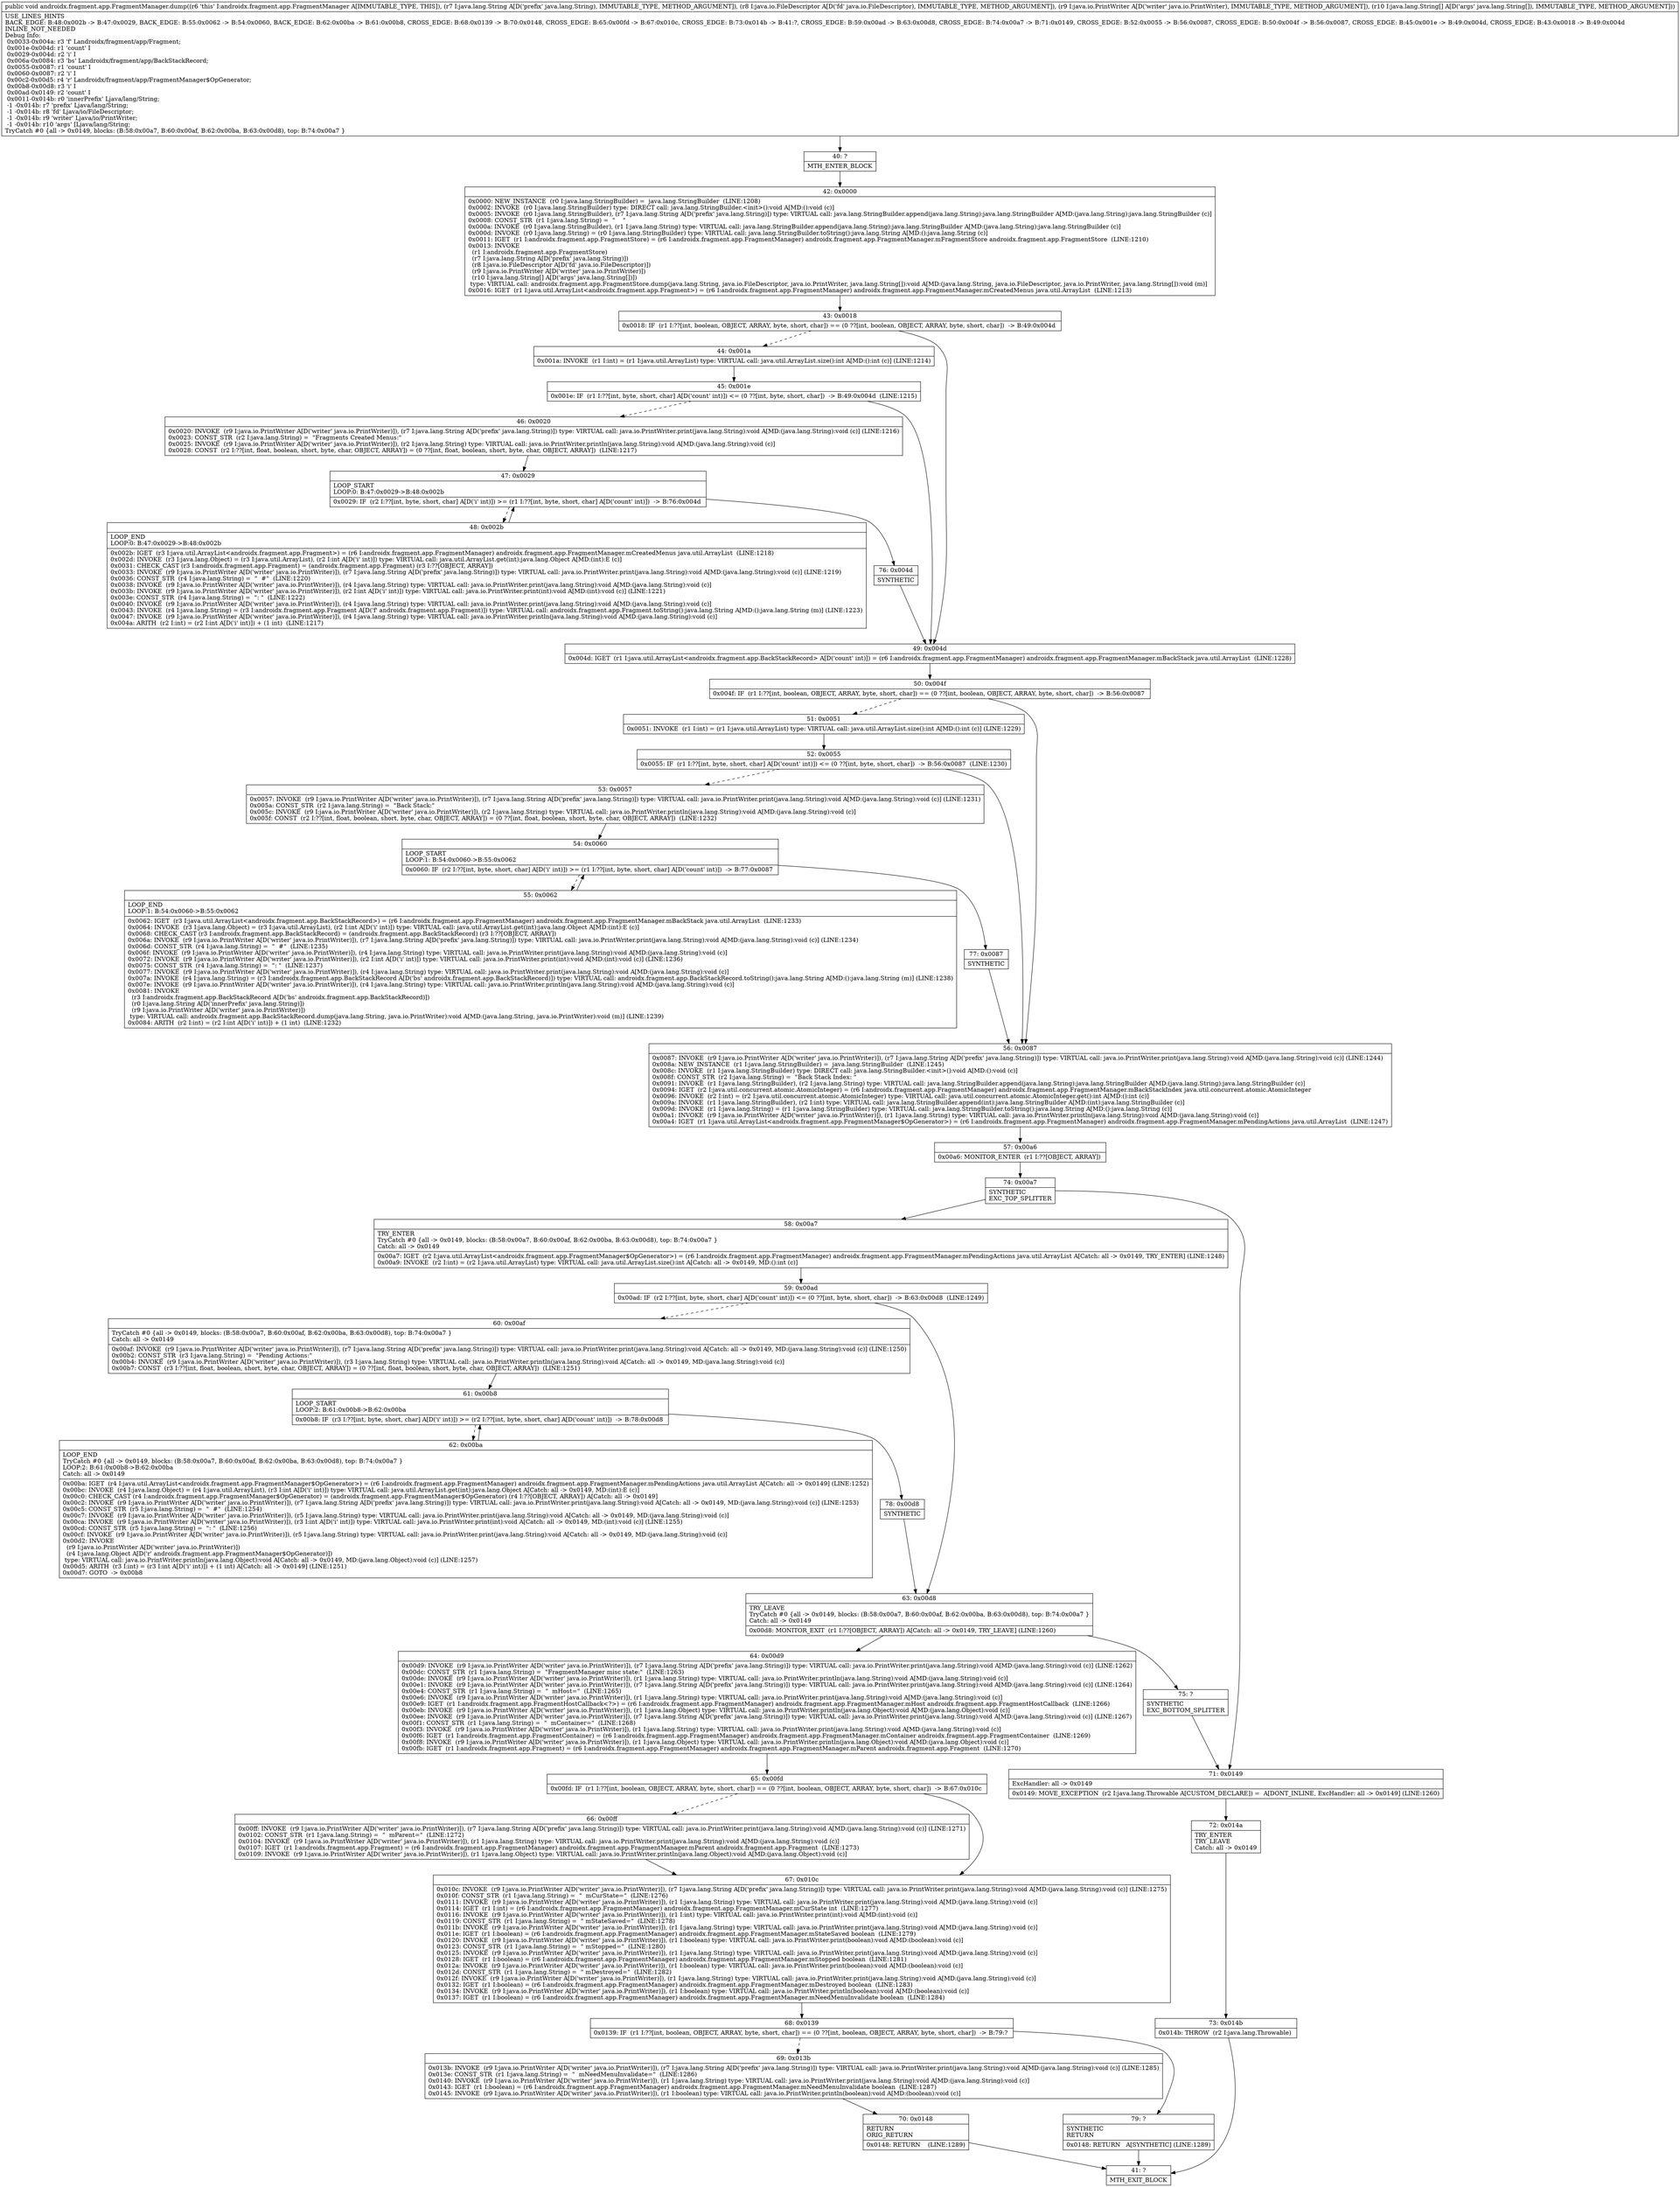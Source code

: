 digraph "CFG forandroidx.fragment.app.FragmentManager.dump(Ljava\/lang\/String;Ljava\/io\/FileDescriptor;Ljava\/io\/PrintWriter;[Ljava\/lang\/String;)V" {
Node_40 [shape=record,label="{40\:\ ?|MTH_ENTER_BLOCK\l}"];
Node_42 [shape=record,label="{42\:\ 0x0000|0x0000: NEW_INSTANCE  (r0 I:java.lang.StringBuilder) =  java.lang.StringBuilder  (LINE:1208)\l0x0002: INVOKE  (r0 I:java.lang.StringBuilder) type: DIRECT call: java.lang.StringBuilder.\<init\>():void A[MD:():void (c)]\l0x0005: INVOKE  (r0 I:java.lang.StringBuilder), (r7 I:java.lang.String A[D('prefix' java.lang.String)]) type: VIRTUAL call: java.lang.StringBuilder.append(java.lang.String):java.lang.StringBuilder A[MD:(java.lang.String):java.lang.StringBuilder (c)]\l0x0008: CONST_STR  (r1 I:java.lang.String) =  \"    \" \l0x000a: INVOKE  (r0 I:java.lang.StringBuilder), (r1 I:java.lang.String) type: VIRTUAL call: java.lang.StringBuilder.append(java.lang.String):java.lang.StringBuilder A[MD:(java.lang.String):java.lang.StringBuilder (c)]\l0x000d: INVOKE  (r0 I:java.lang.String) = (r0 I:java.lang.StringBuilder) type: VIRTUAL call: java.lang.StringBuilder.toString():java.lang.String A[MD:():java.lang.String (c)]\l0x0011: IGET  (r1 I:androidx.fragment.app.FragmentStore) = (r6 I:androidx.fragment.app.FragmentManager) androidx.fragment.app.FragmentManager.mFragmentStore androidx.fragment.app.FragmentStore  (LINE:1210)\l0x0013: INVOKE  \l  (r1 I:androidx.fragment.app.FragmentStore)\l  (r7 I:java.lang.String A[D('prefix' java.lang.String)])\l  (r8 I:java.io.FileDescriptor A[D('fd' java.io.FileDescriptor)])\l  (r9 I:java.io.PrintWriter A[D('writer' java.io.PrintWriter)])\l  (r10 I:java.lang.String[] A[D('args' java.lang.String[])])\l type: VIRTUAL call: androidx.fragment.app.FragmentStore.dump(java.lang.String, java.io.FileDescriptor, java.io.PrintWriter, java.lang.String[]):void A[MD:(java.lang.String, java.io.FileDescriptor, java.io.PrintWriter, java.lang.String[]):void (m)]\l0x0016: IGET  (r1 I:java.util.ArrayList\<androidx.fragment.app.Fragment\>) = (r6 I:androidx.fragment.app.FragmentManager) androidx.fragment.app.FragmentManager.mCreatedMenus java.util.ArrayList  (LINE:1213)\l}"];
Node_43 [shape=record,label="{43\:\ 0x0018|0x0018: IF  (r1 I:??[int, boolean, OBJECT, ARRAY, byte, short, char]) == (0 ??[int, boolean, OBJECT, ARRAY, byte, short, char])  \-\> B:49:0x004d \l}"];
Node_44 [shape=record,label="{44\:\ 0x001a|0x001a: INVOKE  (r1 I:int) = (r1 I:java.util.ArrayList) type: VIRTUAL call: java.util.ArrayList.size():int A[MD:():int (c)] (LINE:1214)\l}"];
Node_45 [shape=record,label="{45\:\ 0x001e|0x001e: IF  (r1 I:??[int, byte, short, char] A[D('count' int)]) \<= (0 ??[int, byte, short, char])  \-\> B:49:0x004d  (LINE:1215)\l}"];
Node_46 [shape=record,label="{46\:\ 0x0020|0x0020: INVOKE  (r9 I:java.io.PrintWriter A[D('writer' java.io.PrintWriter)]), (r7 I:java.lang.String A[D('prefix' java.lang.String)]) type: VIRTUAL call: java.io.PrintWriter.print(java.lang.String):void A[MD:(java.lang.String):void (c)] (LINE:1216)\l0x0023: CONST_STR  (r2 I:java.lang.String) =  \"Fragments Created Menus:\" \l0x0025: INVOKE  (r9 I:java.io.PrintWriter A[D('writer' java.io.PrintWriter)]), (r2 I:java.lang.String) type: VIRTUAL call: java.io.PrintWriter.println(java.lang.String):void A[MD:(java.lang.String):void (c)]\l0x0028: CONST  (r2 I:??[int, float, boolean, short, byte, char, OBJECT, ARRAY]) = (0 ??[int, float, boolean, short, byte, char, OBJECT, ARRAY])  (LINE:1217)\l}"];
Node_47 [shape=record,label="{47\:\ 0x0029|LOOP_START\lLOOP:0: B:47:0x0029\-\>B:48:0x002b\l|0x0029: IF  (r2 I:??[int, byte, short, char] A[D('i' int)]) \>= (r1 I:??[int, byte, short, char] A[D('count' int)])  \-\> B:76:0x004d \l}"];
Node_48 [shape=record,label="{48\:\ 0x002b|LOOP_END\lLOOP:0: B:47:0x0029\-\>B:48:0x002b\l|0x002b: IGET  (r3 I:java.util.ArrayList\<androidx.fragment.app.Fragment\>) = (r6 I:androidx.fragment.app.FragmentManager) androidx.fragment.app.FragmentManager.mCreatedMenus java.util.ArrayList  (LINE:1218)\l0x002d: INVOKE  (r3 I:java.lang.Object) = (r3 I:java.util.ArrayList), (r2 I:int A[D('i' int)]) type: VIRTUAL call: java.util.ArrayList.get(int):java.lang.Object A[MD:(int):E (c)]\l0x0031: CHECK_CAST (r3 I:androidx.fragment.app.Fragment) = (androidx.fragment.app.Fragment) (r3 I:??[OBJECT, ARRAY]) \l0x0033: INVOKE  (r9 I:java.io.PrintWriter A[D('writer' java.io.PrintWriter)]), (r7 I:java.lang.String A[D('prefix' java.lang.String)]) type: VIRTUAL call: java.io.PrintWriter.print(java.lang.String):void A[MD:(java.lang.String):void (c)] (LINE:1219)\l0x0036: CONST_STR  (r4 I:java.lang.String) =  \"  #\"  (LINE:1220)\l0x0038: INVOKE  (r9 I:java.io.PrintWriter A[D('writer' java.io.PrintWriter)]), (r4 I:java.lang.String) type: VIRTUAL call: java.io.PrintWriter.print(java.lang.String):void A[MD:(java.lang.String):void (c)]\l0x003b: INVOKE  (r9 I:java.io.PrintWriter A[D('writer' java.io.PrintWriter)]), (r2 I:int A[D('i' int)]) type: VIRTUAL call: java.io.PrintWriter.print(int):void A[MD:(int):void (c)] (LINE:1221)\l0x003e: CONST_STR  (r4 I:java.lang.String) =  \": \"  (LINE:1222)\l0x0040: INVOKE  (r9 I:java.io.PrintWriter A[D('writer' java.io.PrintWriter)]), (r4 I:java.lang.String) type: VIRTUAL call: java.io.PrintWriter.print(java.lang.String):void A[MD:(java.lang.String):void (c)]\l0x0043: INVOKE  (r4 I:java.lang.String) = (r3 I:androidx.fragment.app.Fragment A[D('f' androidx.fragment.app.Fragment)]) type: VIRTUAL call: androidx.fragment.app.Fragment.toString():java.lang.String A[MD:():java.lang.String (m)] (LINE:1223)\l0x0047: INVOKE  (r9 I:java.io.PrintWriter A[D('writer' java.io.PrintWriter)]), (r4 I:java.lang.String) type: VIRTUAL call: java.io.PrintWriter.println(java.lang.String):void A[MD:(java.lang.String):void (c)]\l0x004a: ARITH  (r2 I:int) = (r2 I:int A[D('i' int)]) + (1 int)  (LINE:1217)\l}"];
Node_76 [shape=record,label="{76\:\ 0x004d|SYNTHETIC\l}"];
Node_49 [shape=record,label="{49\:\ 0x004d|0x004d: IGET  (r1 I:java.util.ArrayList\<androidx.fragment.app.BackStackRecord\> A[D('count' int)]) = (r6 I:androidx.fragment.app.FragmentManager) androidx.fragment.app.FragmentManager.mBackStack java.util.ArrayList  (LINE:1228)\l}"];
Node_50 [shape=record,label="{50\:\ 0x004f|0x004f: IF  (r1 I:??[int, boolean, OBJECT, ARRAY, byte, short, char]) == (0 ??[int, boolean, OBJECT, ARRAY, byte, short, char])  \-\> B:56:0x0087 \l}"];
Node_51 [shape=record,label="{51\:\ 0x0051|0x0051: INVOKE  (r1 I:int) = (r1 I:java.util.ArrayList) type: VIRTUAL call: java.util.ArrayList.size():int A[MD:():int (c)] (LINE:1229)\l}"];
Node_52 [shape=record,label="{52\:\ 0x0055|0x0055: IF  (r1 I:??[int, byte, short, char] A[D('count' int)]) \<= (0 ??[int, byte, short, char])  \-\> B:56:0x0087  (LINE:1230)\l}"];
Node_53 [shape=record,label="{53\:\ 0x0057|0x0057: INVOKE  (r9 I:java.io.PrintWriter A[D('writer' java.io.PrintWriter)]), (r7 I:java.lang.String A[D('prefix' java.lang.String)]) type: VIRTUAL call: java.io.PrintWriter.print(java.lang.String):void A[MD:(java.lang.String):void (c)] (LINE:1231)\l0x005a: CONST_STR  (r2 I:java.lang.String) =  \"Back Stack:\" \l0x005c: INVOKE  (r9 I:java.io.PrintWriter A[D('writer' java.io.PrintWriter)]), (r2 I:java.lang.String) type: VIRTUAL call: java.io.PrintWriter.println(java.lang.String):void A[MD:(java.lang.String):void (c)]\l0x005f: CONST  (r2 I:??[int, float, boolean, short, byte, char, OBJECT, ARRAY]) = (0 ??[int, float, boolean, short, byte, char, OBJECT, ARRAY])  (LINE:1232)\l}"];
Node_54 [shape=record,label="{54\:\ 0x0060|LOOP_START\lLOOP:1: B:54:0x0060\-\>B:55:0x0062\l|0x0060: IF  (r2 I:??[int, byte, short, char] A[D('i' int)]) \>= (r1 I:??[int, byte, short, char] A[D('count' int)])  \-\> B:77:0x0087 \l}"];
Node_55 [shape=record,label="{55\:\ 0x0062|LOOP_END\lLOOP:1: B:54:0x0060\-\>B:55:0x0062\l|0x0062: IGET  (r3 I:java.util.ArrayList\<androidx.fragment.app.BackStackRecord\>) = (r6 I:androidx.fragment.app.FragmentManager) androidx.fragment.app.FragmentManager.mBackStack java.util.ArrayList  (LINE:1233)\l0x0064: INVOKE  (r3 I:java.lang.Object) = (r3 I:java.util.ArrayList), (r2 I:int A[D('i' int)]) type: VIRTUAL call: java.util.ArrayList.get(int):java.lang.Object A[MD:(int):E (c)]\l0x0068: CHECK_CAST (r3 I:androidx.fragment.app.BackStackRecord) = (androidx.fragment.app.BackStackRecord) (r3 I:??[OBJECT, ARRAY]) \l0x006a: INVOKE  (r9 I:java.io.PrintWriter A[D('writer' java.io.PrintWriter)]), (r7 I:java.lang.String A[D('prefix' java.lang.String)]) type: VIRTUAL call: java.io.PrintWriter.print(java.lang.String):void A[MD:(java.lang.String):void (c)] (LINE:1234)\l0x006d: CONST_STR  (r4 I:java.lang.String) =  \"  #\"  (LINE:1235)\l0x006f: INVOKE  (r9 I:java.io.PrintWriter A[D('writer' java.io.PrintWriter)]), (r4 I:java.lang.String) type: VIRTUAL call: java.io.PrintWriter.print(java.lang.String):void A[MD:(java.lang.String):void (c)]\l0x0072: INVOKE  (r9 I:java.io.PrintWriter A[D('writer' java.io.PrintWriter)]), (r2 I:int A[D('i' int)]) type: VIRTUAL call: java.io.PrintWriter.print(int):void A[MD:(int):void (c)] (LINE:1236)\l0x0075: CONST_STR  (r4 I:java.lang.String) =  \": \"  (LINE:1237)\l0x0077: INVOKE  (r9 I:java.io.PrintWriter A[D('writer' java.io.PrintWriter)]), (r4 I:java.lang.String) type: VIRTUAL call: java.io.PrintWriter.print(java.lang.String):void A[MD:(java.lang.String):void (c)]\l0x007a: INVOKE  (r4 I:java.lang.String) = (r3 I:androidx.fragment.app.BackStackRecord A[D('bs' androidx.fragment.app.BackStackRecord)]) type: VIRTUAL call: androidx.fragment.app.BackStackRecord.toString():java.lang.String A[MD:():java.lang.String (m)] (LINE:1238)\l0x007e: INVOKE  (r9 I:java.io.PrintWriter A[D('writer' java.io.PrintWriter)]), (r4 I:java.lang.String) type: VIRTUAL call: java.io.PrintWriter.println(java.lang.String):void A[MD:(java.lang.String):void (c)]\l0x0081: INVOKE  \l  (r3 I:androidx.fragment.app.BackStackRecord A[D('bs' androidx.fragment.app.BackStackRecord)])\l  (r0 I:java.lang.String A[D('innerPrefix' java.lang.String)])\l  (r9 I:java.io.PrintWriter A[D('writer' java.io.PrintWriter)])\l type: VIRTUAL call: androidx.fragment.app.BackStackRecord.dump(java.lang.String, java.io.PrintWriter):void A[MD:(java.lang.String, java.io.PrintWriter):void (m)] (LINE:1239)\l0x0084: ARITH  (r2 I:int) = (r2 I:int A[D('i' int)]) + (1 int)  (LINE:1232)\l}"];
Node_77 [shape=record,label="{77\:\ 0x0087|SYNTHETIC\l}"];
Node_56 [shape=record,label="{56\:\ 0x0087|0x0087: INVOKE  (r9 I:java.io.PrintWriter A[D('writer' java.io.PrintWriter)]), (r7 I:java.lang.String A[D('prefix' java.lang.String)]) type: VIRTUAL call: java.io.PrintWriter.print(java.lang.String):void A[MD:(java.lang.String):void (c)] (LINE:1244)\l0x008a: NEW_INSTANCE  (r1 I:java.lang.StringBuilder) =  java.lang.StringBuilder  (LINE:1245)\l0x008c: INVOKE  (r1 I:java.lang.StringBuilder) type: DIRECT call: java.lang.StringBuilder.\<init\>():void A[MD:():void (c)]\l0x008f: CONST_STR  (r2 I:java.lang.String) =  \"Back Stack Index: \" \l0x0091: INVOKE  (r1 I:java.lang.StringBuilder), (r2 I:java.lang.String) type: VIRTUAL call: java.lang.StringBuilder.append(java.lang.String):java.lang.StringBuilder A[MD:(java.lang.String):java.lang.StringBuilder (c)]\l0x0094: IGET  (r2 I:java.util.concurrent.atomic.AtomicInteger) = (r6 I:androidx.fragment.app.FragmentManager) androidx.fragment.app.FragmentManager.mBackStackIndex java.util.concurrent.atomic.AtomicInteger \l0x0096: INVOKE  (r2 I:int) = (r2 I:java.util.concurrent.atomic.AtomicInteger) type: VIRTUAL call: java.util.concurrent.atomic.AtomicInteger.get():int A[MD:():int (c)]\l0x009a: INVOKE  (r1 I:java.lang.StringBuilder), (r2 I:int) type: VIRTUAL call: java.lang.StringBuilder.append(int):java.lang.StringBuilder A[MD:(int):java.lang.StringBuilder (c)]\l0x009d: INVOKE  (r1 I:java.lang.String) = (r1 I:java.lang.StringBuilder) type: VIRTUAL call: java.lang.StringBuilder.toString():java.lang.String A[MD:():java.lang.String (c)]\l0x00a1: INVOKE  (r9 I:java.io.PrintWriter A[D('writer' java.io.PrintWriter)]), (r1 I:java.lang.String) type: VIRTUAL call: java.io.PrintWriter.println(java.lang.String):void A[MD:(java.lang.String):void (c)]\l0x00a4: IGET  (r1 I:java.util.ArrayList\<androidx.fragment.app.FragmentManager$OpGenerator\>) = (r6 I:androidx.fragment.app.FragmentManager) androidx.fragment.app.FragmentManager.mPendingActions java.util.ArrayList  (LINE:1247)\l}"];
Node_57 [shape=record,label="{57\:\ 0x00a6|0x00a6: MONITOR_ENTER  (r1 I:??[OBJECT, ARRAY]) \l}"];
Node_74 [shape=record,label="{74\:\ 0x00a7|SYNTHETIC\lEXC_TOP_SPLITTER\l}"];
Node_58 [shape=record,label="{58\:\ 0x00a7|TRY_ENTER\lTryCatch #0 \{all \-\> 0x0149, blocks: (B:58:0x00a7, B:60:0x00af, B:62:0x00ba, B:63:0x00d8), top: B:74:0x00a7 \}\lCatch: all \-\> 0x0149\l|0x00a7: IGET  (r2 I:java.util.ArrayList\<androidx.fragment.app.FragmentManager$OpGenerator\>) = (r6 I:androidx.fragment.app.FragmentManager) androidx.fragment.app.FragmentManager.mPendingActions java.util.ArrayList A[Catch: all \-\> 0x0149, TRY_ENTER] (LINE:1248)\l0x00a9: INVOKE  (r2 I:int) = (r2 I:java.util.ArrayList) type: VIRTUAL call: java.util.ArrayList.size():int A[Catch: all \-\> 0x0149, MD:():int (c)]\l}"];
Node_59 [shape=record,label="{59\:\ 0x00ad|0x00ad: IF  (r2 I:??[int, byte, short, char] A[D('count' int)]) \<= (0 ??[int, byte, short, char])  \-\> B:63:0x00d8  (LINE:1249)\l}"];
Node_60 [shape=record,label="{60\:\ 0x00af|TryCatch #0 \{all \-\> 0x0149, blocks: (B:58:0x00a7, B:60:0x00af, B:62:0x00ba, B:63:0x00d8), top: B:74:0x00a7 \}\lCatch: all \-\> 0x0149\l|0x00af: INVOKE  (r9 I:java.io.PrintWriter A[D('writer' java.io.PrintWriter)]), (r7 I:java.lang.String A[D('prefix' java.lang.String)]) type: VIRTUAL call: java.io.PrintWriter.print(java.lang.String):void A[Catch: all \-\> 0x0149, MD:(java.lang.String):void (c)] (LINE:1250)\l0x00b2: CONST_STR  (r3 I:java.lang.String) =  \"Pending Actions:\" \l0x00b4: INVOKE  (r9 I:java.io.PrintWriter A[D('writer' java.io.PrintWriter)]), (r3 I:java.lang.String) type: VIRTUAL call: java.io.PrintWriter.println(java.lang.String):void A[Catch: all \-\> 0x0149, MD:(java.lang.String):void (c)]\l0x00b7: CONST  (r3 I:??[int, float, boolean, short, byte, char, OBJECT, ARRAY]) = (0 ??[int, float, boolean, short, byte, char, OBJECT, ARRAY])  (LINE:1251)\l}"];
Node_61 [shape=record,label="{61\:\ 0x00b8|LOOP_START\lLOOP:2: B:61:0x00b8\-\>B:62:0x00ba\l|0x00b8: IF  (r3 I:??[int, byte, short, char] A[D('i' int)]) \>= (r2 I:??[int, byte, short, char] A[D('count' int)])  \-\> B:78:0x00d8 \l}"];
Node_62 [shape=record,label="{62\:\ 0x00ba|LOOP_END\lTryCatch #0 \{all \-\> 0x0149, blocks: (B:58:0x00a7, B:60:0x00af, B:62:0x00ba, B:63:0x00d8), top: B:74:0x00a7 \}\lLOOP:2: B:61:0x00b8\-\>B:62:0x00ba\lCatch: all \-\> 0x0149\l|0x00ba: IGET  (r4 I:java.util.ArrayList\<androidx.fragment.app.FragmentManager$OpGenerator\>) = (r6 I:androidx.fragment.app.FragmentManager) androidx.fragment.app.FragmentManager.mPendingActions java.util.ArrayList A[Catch: all \-\> 0x0149] (LINE:1252)\l0x00bc: INVOKE  (r4 I:java.lang.Object) = (r4 I:java.util.ArrayList), (r3 I:int A[D('i' int)]) type: VIRTUAL call: java.util.ArrayList.get(int):java.lang.Object A[Catch: all \-\> 0x0149, MD:(int):E (c)]\l0x00c0: CHECK_CAST (r4 I:androidx.fragment.app.FragmentManager$OpGenerator) = (androidx.fragment.app.FragmentManager$OpGenerator) (r4 I:??[OBJECT, ARRAY]) A[Catch: all \-\> 0x0149]\l0x00c2: INVOKE  (r9 I:java.io.PrintWriter A[D('writer' java.io.PrintWriter)]), (r7 I:java.lang.String A[D('prefix' java.lang.String)]) type: VIRTUAL call: java.io.PrintWriter.print(java.lang.String):void A[Catch: all \-\> 0x0149, MD:(java.lang.String):void (c)] (LINE:1253)\l0x00c5: CONST_STR  (r5 I:java.lang.String) =  \"  #\"  (LINE:1254)\l0x00c7: INVOKE  (r9 I:java.io.PrintWriter A[D('writer' java.io.PrintWriter)]), (r5 I:java.lang.String) type: VIRTUAL call: java.io.PrintWriter.print(java.lang.String):void A[Catch: all \-\> 0x0149, MD:(java.lang.String):void (c)]\l0x00ca: INVOKE  (r9 I:java.io.PrintWriter A[D('writer' java.io.PrintWriter)]), (r3 I:int A[D('i' int)]) type: VIRTUAL call: java.io.PrintWriter.print(int):void A[Catch: all \-\> 0x0149, MD:(int):void (c)] (LINE:1255)\l0x00cd: CONST_STR  (r5 I:java.lang.String) =  \": \"  (LINE:1256)\l0x00cf: INVOKE  (r9 I:java.io.PrintWriter A[D('writer' java.io.PrintWriter)]), (r5 I:java.lang.String) type: VIRTUAL call: java.io.PrintWriter.print(java.lang.String):void A[Catch: all \-\> 0x0149, MD:(java.lang.String):void (c)]\l0x00d2: INVOKE  \l  (r9 I:java.io.PrintWriter A[D('writer' java.io.PrintWriter)])\l  (r4 I:java.lang.Object A[D('r' androidx.fragment.app.FragmentManager$OpGenerator)])\l type: VIRTUAL call: java.io.PrintWriter.println(java.lang.Object):void A[Catch: all \-\> 0x0149, MD:(java.lang.Object):void (c)] (LINE:1257)\l0x00d5: ARITH  (r3 I:int) = (r3 I:int A[D('i' int)]) + (1 int) A[Catch: all \-\> 0x0149] (LINE:1251)\l0x00d7: GOTO  \-\> 0x00b8 \l}"];
Node_78 [shape=record,label="{78\:\ 0x00d8|SYNTHETIC\l}"];
Node_63 [shape=record,label="{63\:\ 0x00d8|TRY_LEAVE\lTryCatch #0 \{all \-\> 0x0149, blocks: (B:58:0x00a7, B:60:0x00af, B:62:0x00ba, B:63:0x00d8), top: B:74:0x00a7 \}\lCatch: all \-\> 0x0149\l|0x00d8: MONITOR_EXIT  (r1 I:??[OBJECT, ARRAY]) A[Catch: all \-\> 0x0149, TRY_LEAVE] (LINE:1260)\l}"];
Node_64 [shape=record,label="{64\:\ 0x00d9|0x00d9: INVOKE  (r9 I:java.io.PrintWriter A[D('writer' java.io.PrintWriter)]), (r7 I:java.lang.String A[D('prefix' java.lang.String)]) type: VIRTUAL call: java.io.PrintWriter.print(java.lang.String):void A[MD:(java.lang.String):void (c)] (LINE:1262)\l0x00dc: CONST_STR  (r1 I:java.lang.String) =  \"FragmentManager misc state:\"  (LINE:1263)\l0x00de: INVOKE  (r9 I:java.io.PrintWriter A[D('writer' java.io.PrintWriter)]), (r1 I:java.lang.String) type: VIRTUAL call: java.io.PrintWriter.println(java.lang.String):void A[MD:(java.lang.String):void (c)]\l0x00e1: INVOKE  (r9 I:java.io.PrintWriter A[D('writer' java.io.PrintWriter)]), (r7 I:java.lang.String A[D('prefix' java.lang.String)]) type: VIRTUAL call: java.io.PrintWriter.print(java.lang.String):void A[MD:(java.lang.String):void (c)] (LINE:1264)\l0x00e4: CONST_STR  (r1 I:java.lang.String) =  \"  mHost=\"  (LINE:1265)\l0x00e6: INVOKE  (r9 I:java.io.PrintWriter A[D('writer' java.io.PrintWriter)]), (r1 I:java.lang.String) type: VIRTUAL call: java.io.PrintWriter.print(java.lang.String):void A[MD:(java.lang.String):void (c)]\l0x00e9: IGET  (r1 I:androidx.fragment.app.FragmentHostCallback\<?\>) = (r6 I:androidx.fragment.app.FragmentManager) androidx.fragment.app.FragmentManager.mHost androidx.fragment.app.FragmentHostCallback  (LINE:1266)\l0x00eb: INVOKE  (r9 I:java.io.PrintWriter A[D('writer' java.io.PrintWriter)]), (r1 I:java.lang.Object) type: VIRTUAL call: java.io.PrintWriter.println(java.lang.Object):void A[MD:(java.lang.Object):void (c)]\l0x00ee: INVOKE  (r9 I:java.io.PrintWriter A[D('writer' java.io.PrintWriter)]), (r7 I:java.lang.String A[D('prefix' java.lang.String)]) type: VIRTUAL call: java.io.PrintWriter.print(java.lang.String):void A[MD:(java.lang.String):void (c)] (LINE:1267)\l0x00f1: CONST_STR  (r1 I:java.lang.String) =  \"  mContainer=\"  (LINE:1268)\l0x00f3: INVOKE  (r9 I:java.io.PrintWriter A[D('writer' java.io.PrintWriter)]), (r1 I:java.lang.String) type: VIRTUAL call: java.io.PrintWriter.print(java.lang.String):void A[MD:(java.lang.String):void (c)]\l0x00f6: IGET  (r1 I:androidx.fragment.app.FragmentContainer) = (r6 I:androidx.fragment.app.FragmentManager) androidx.fragment.app.FragmentManager.mContainer androidx.fragment.app.FragmentContainer  (LINE:1269)\l0x00f8: INVOKE  (r9 I:java.io.PrintWriter A[D('writer' java.io.PrintWriter)]), (r1 I:java.lang.Object) type: VIRTUAL call: java.io.PrintWriter.println(java.lang.Object):void A[MD:(java.lang.Object):void (c)]\l0x00fb: IGET  (r1 I:androidx.fragment.app.Fragment) = (r6 I:androidx.fragment.app.FragmentManager) androidx.fragment.app.FragmentManager.mParent androidx.fragment.app.Fragment  (LINE:1270)\l}"];
Node_65 [shape=record,label="{65\:\ 0x00fd|0x00fd: IF  (r1 I:??[int, boolean, OBJECT, ARRAY, byte, short, char]) == (0 ??[int, boolean, OBJECT, ARRAY, byte, short, char])  \-\> B:67:0x010c \l}"];
Node_66 [shape=record,label="{66\:\ 0x00ff|0x00ff: INVOKE  (r9 I:java.io.PrintWriter A[D('writer' java.io.PrintWriter)]), (r7 I:java.lang.String A[D('prefix' java.lang.String)]) type: VIRTUAL call: java.io.PrintWriter.print(java.lang.String):void A[MD:(java.lang.String):void (c)] (LINE:1271)\l0x0102: CONST_STR  (r1 I:java.lang.String) =  \"  mParent=\"  (LINE:1272)\l0x0104: INVOKE  (r9 I:java.io.PrintWriter A[D('writer' java.io.PrintWriter)]), (r1 I:java.lang.String) type: VIRTUAL call: java.io.PrintWriter.print(java.lang.String):void A[MD:(java.lang.String):void (c)]\l0x0107: IGET  (r1 I:androidx.fragment.app.Fragment) = (r6 I:androidx.fragment.app.FragmentManager) androidx.fragment.app.FragmentManager.mParent androidx.fragment.app.Fragment  (LINE:1273)\l0x0109: INVOKE  (r9 I:java.io.PrintWriter A[D('writer' java.io.PrintWriter)]), (r1 I:java.lang.Object) type: VIRTUAL call: java.io.PrintWriter.println(java.lang.Object):void A[MD:(java.lang.Object):void (c)]\l}"];
Node_67 [shape=record,label="{67\:\ 0x010c|0x010c: INVOKE  (r9 I:java.io.PrintWriter A[D('writer' java.io.PrintWriter)]), (r7 I:java.lang.String A[D('prefix' java.lang.String)]) type: VIRTUAL call: java.io.PrintWriter.print(java.lang.String):void A[MD:(java.lang.String):void (c)] (LINE:1275)\l0x010f: CONST_STR  (r1 I:java.lang.String) =  \"  mCurState=\"  (LINE:1276)\l0x0111: INVOKE  (r9 I:java.io.PrintWriter A[D('writer' java.io.PrintWriter)]), (r1 I:java.lang.String) type: VIRTUAL call: java.io.PrintWriter.print(java.lang.String):void A[MD:(java.lang.String):void (c)]\l0x0114: IGET  (r1 I:int) = (r6 I:androidx.fragment.app.FragmentManager) androidx.fragment.app.FragmentManager.mCurState int  (LINE:1277)\l0x0116: INVOKE  (r9 I:java.io.PrintWriter A[D('writer' java.io.PrintWriter)]), (r1 I:int) type: VIRTUAL call: java.io.PrintWriter.print(int):void A[MD:(int):void (c)]\l0x0119: CONST_STR  (r1 I:java.lang.String) =  \" mStateSaved=\"  (LINE:1278)\l0x011b: INVOKE  (r9 I:java.io.PrintWriter A[D('writer' java.io.PrintWriter)]), (r1 I:java.lang.String) type: VIRTUAL call: java.io.PrintWriter.print(java.lang.String):void A[MD:(java.lang.String):void (c)]\l0x011e: IGET  (r1 I:boolean) = (r6 I:androidx.fragment.app.FragmentManager) androidx.fragment.app.FragmentManager.mStateSaved boolean  (LINE:1279)\l0x0120: INVOKE  (r9 I:java.io.PrintWriter A[D('writer' java.io.PrintWriter)]), (r1 I:boolean) type: VIRTUAL call: java.io.PrintWriter.print(boolean):void A[MD:(boolean):void (c)]\l0x0123: CONST_STR  (r1 I:java.lang.String) =  \" mStopped=\"  (LINE:1280)\l0x0125: INVOKE  (r9 I:java.io.PrintWriter A[D('writer' java.io.PrintWriter)]), (r1 I:java.lang.String) type: VIRTUAL call: java.io.PrintWriter.print(java.lang.String):void A[MD:(java.lang.String):void (c)]\l0x0128: IGET  (r1 I:boolean) = (r6 I:androidx.fragment.app.FragmentManager) androidx.fragment.app.FragmentManager.mStopped boolean  (LINE:1281)\l0x012a: INVOKE  (r9 I:java.io.PrintWriter A[D('writer' java.io.PrintWriter)]), (r1 I:boolean) type: VIRTUAL call: java.io.PrintWriter.print(boolean):void A[MD:(boolean):void (c)]\l0x012d: CONST_STR  (r1 I:java.lang.String) =  \" mDestroyed=\"  (LINE:1282)\l0x012f: INVOKE  (r9 I:java.io.PrintWriter A[D('writer' java.io.PrintWriter)]), (r1 I:java.lang.String) type: VIRTUAL call: java.io.PrintWriter.print(java.lang.String):void A[MD:(java.lang.String):void (c)]\l0x0132: IGET  (r1 I:boolean) = (r6 I:androidx.fragment.app.FragmentManager) androidx.fragment.app.FragmentManager.mDestroyed boolean  (LINE:1283)\l0x0134: INVOKE  (r9 I:java.io.PrintWriter A[D('writer' java.io.PrintWriter)]), (r1 I:boolean) type: VIRTUAL call: java.io.PrintWriter.println(boolean):void A[MD:(boolean):void (c)]\l0x0137: IGET  (r1 I:boolean) = (r6 I:androidx.fragment.app.FragmentManager) androidx.fragment.app.FragmentManager.mNeedMenuInvalidate boolean  (LINE:1284)\l}"];
Node_68 [shape=record,label="{68\:\ 0x0139|0x0139: IF  (r1 I:??[int, boolean, OBJECT, ARRAY, byte, short, char]) == (0 ??[int, boolean, OBJECT, ARRAY, byte, short, char])  \-\> B:79:? \l}"];
Node_69 [shape=record,label="{69\:\ 0x013b|0x013b: INVOKE  (r9 I:java.io.PrintWriter A[D('writer' java.io.PrintWriter)]), (r7 I:java.lang.String A[D('prefix' java.lang.String)]) type: VIRTUAL call: java.io.PrintWriter.print(java.lang.String):void A[MD:(java.lang.String):void (c)] (LINE:1285)\l0x013e: CONST_STR  (r1 I:java.lang.String) =  \"  mNeedMenuInvalidate=\"  (LINE:1286)\l0x0140: INVOKE  (r9 I:java.io.PrintWriter A[D('writer' java.io.PrintWriter)]), (r1 I:java.lang.String) type: VIRTUAL call: java.io.PrintWriter.print(java.lang.String):void A[MD:(java.lang.String):void (c)]\l0x0143: IGET  (r1 I:boolean) = (r6 I:androidx.fragment.app.FragmentManager) androidx.fragment.app.FragmentManager.mNeedMenuInvalidate boolean  (LINE:1287)\l0x0145: INVOKE  (r9 I:java.io.PrintWriter A[D('writer' java.io.PrintWriter)]), (r1 I:boolean) type: VIRTUAL call: java.io.PrintWriter.println(boolean):void A[MD:(boolean):void (c)]\l}"];
Node_70 [shape=record,label="{70\:\ 0x0148|RETURN\lORIG_RETURN\l|0x0148: RETURN    (LINE:1289)\l}"];
Node_41 [shape=record,label="{41\:\ ?|MTH_EXIT_BLOCK\l}"];
Node_79 [shape=record,label="{79\:\ ?|SYNTHETIC\lRETURN\l|0x0148: RETURN   A[SYNTHETIC] (LINE:1289)\l}"];
Node_75 [shape=record,label="{75\:\ ?|SYNTHETIC\lEXC_BOTTOM_SPLITTER\l}"];
Node_71 [shape=record,label="{71\:\ 0x0149|ExcHandler: all \-\> 0x0149\l|0x0149: MOVE_EXCEPTION  (r2 I:java.lang.Throwable A[CUSTOM_DECLARE]) =  A[DONT_INLINE, ExcHandler: all \-\> 0x0149] (LINE:1260)\l}"];
Node_72 [shape=record,label="{72\:\ 0x014a|TRY_ENTER\lTRY_LEAVE\lCatch: all \-\> 0x0149\l}"];
Node_73 [shape=record,label="{73\:\ 0x014b|0x014b: THROW  (r2 I:java.lang.Throwable) \l}"];
MethodNode[shape=record,label="{public void androidx.fragment.app.FragmentManager.dump((r6 'this' I:androidx.fragment.app.FragmentManager A[IMMUTABLE_TYPE, THIS]), (r7 I:java.lang.String A[D('prefix' java.lang.String), IMMUTABLE_TYPE, METHOD_ARGUMENT]), (r8 I:java.io.FileDescriptor A[D('fd' java.io.FileDescriptor), IMMUTABLE_TYPE, METHOD_ARGUMENT]), (r9 I:java.io.PrintWriter A[D('writer' java.io.PrintWriter), IMMUTABLE_TYPE, METHOD_ARGUMENT]), (r10 I:java.lang.String[] A[D('args' java.lang.String[]), IMMUTABLE_TYPE, METHOD_ARGUMENT]))  | USE_LINES_HINTS\lBACK_EDGE: B:48:0x002b \-\> B:47:0x0029, BACK_EDGE: B:55:0x0062 \-\> B:54:0x0060, BACK_EDGE: B:62:0x00ba \-\> B:61:0x00b8, CROSS_EDGE: B:68:0x0139 \-\> B:70:0x0148, CROSS_EDGE: B:65:0x00fd \-\> B:67:0x010c, CROSS_EDGE: B:73:0x014b \-\> B:41:?, CROSS_EDGE: B:59:0x00ad \-\> B:63:0x00d8, CROSS_EDGE: B:74:0x00a7 \-\> B:71:0x0149, CROSS_EDGE: B:52:0x0055 \-\> B:56:0x0087, CROSS_EDGE: B:50:0x004f \-\> B:56:0x0087, CROSS_EDGE: B:45:0x001e \-\> B:49:0x004d, CROSS_EDGE: B:43:0x0018 \-\> B:49:0x004d\lINLINE_NOT_NEEDED\lDebug Info:\l  0x0033\-0x004a: r3 'f' Landroidx\/fragment\/app\/Fragment;\l  0x001e\-0x004d: r1 'count' I\l  0x0029\-0x004d: r2 'i' I\l  0x006a\-0x0084: r3 'bs' Landroidx\/fragment\/app\/BackStackRecord;\l  0x0055\-0x0087: r1 'count' I\l  0x0060\-0x0087: r2 'i' I\l  0x00c2\-0x00d5: r4 'r' Landroidx\/fragment\/app\/FragmentManager$OpGenerator;\l  0x00b8\-0x00d8: r3 'i' I\l  0x00ad\-0x0149: r2 'count' I\l  0x0011\-0x014b: r0 'innerPrefix' Ljava\/lang\/String;\l  \-1 \-0x014b: r7 'prefix' Ljava\/lang\/String;\l  \-1 \-0x014b: r8 'fd' Ljava\/io\/FileDescriptor;\l  \-1 \-0x014b: r9 'writer' Ljava\/io\/PrintWriter;\l  \-1 \-0x014b: r10 'args' [Ljava\/lang\/String;\lTryCatch #0 \{all \-\> 0x0149, blocks: (B:58:0x00a7, B:60:0x00af, B:62:0x00ba, B:63:0x00d8), top: B:74:0x00a7 \}\l}"];
MethodNode -> Node_40;Node_40 -> Node_42;
Node_42 -> Node_43;
Node_43 -> Node_44[style=dashed];
Node_43 -> Node_49;
Node_44 -> Node_45;
Node_45 -> Node_46[style=dashed];
Node_45 -> Node_49;
Node_46 -> Node_47;
Node_47 -> Node_48[style=dashed];
Node_47 -> Node_76;
Node_48 -> Node_47;
Node_76 -> Node_49;
Node_49 -> Node_50;
Node_50 -> Node_51[style=dashed];
Node_50 -> Node_56;
Node_51 -> Node_52;
Node_52 -> Node_53[style=dashed];
Node_52 -> Node_56;
Node_53 -> Node_54;
Node_54 -> Node_55[style=dashed];
Node_54 -> Node_77;
Node_55 -> Node_54;
Node_77 -> Node_56;
Node_56 -> Node_57;
Node_57 -> Node_74;
Node_74 -> Node_58;
Node_74 -> Node_71;
Node_58 -> Node_59;
Node_59 -> Node_60[style=dashed];
Node_59 -> Node_63;
Node_60 -> Node_61;
Node_61 -> Node_62[style=dashed];
Node_61 -> Node_78;
Node_62 -> Node_61;
Node_78 -> Node_63;
Node_63 -> Node_64;
Node_63 -> Node_75;
Node_64 -> Node_65;
Node_65 -> Node_66[style=dashed];
Node_65 -> Node_67;
Node_66 -> Node_67;
Node_67 -> Node_68;
Node_68 -> Node_69[style=dashed];
Node_68 -> Node_79;
Node_69 -> Node_70;
Node_70 -> Node_41;
Node_79 -> Node_41;
Node_75 -> Node_71;
Node_71 -> Node_72;
Node_72 -> Node_73;
Node_73 -> Node_41;
}

